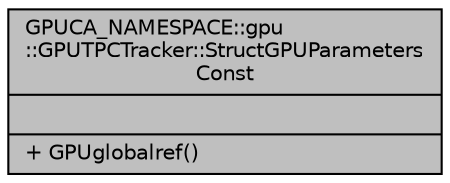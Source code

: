 digraph "GPUCA_NAMESPACE::gpu::GPUTPCTracker::StructGPUParametersConst"
{
 // INTERACTIVE_SVG=YES
  bgcolor="transparent";
  edge [fontname="Helvetica",fontsize="10",labelfontname="Helvetica",labelfontsize="10"];
  node [fontname="Helvetica",fontsize="10",shape=record];
  Node1 [label="{GPUCA_NAMESPACE::gpu\l::GPUTPCTracker::StructGPUParameters\lConst\n||+ GPUglobalref()\l}",height=0.2,width=0.4,color="black", fillcolor="grey75", style="filled", fontcolor="black"];
}
